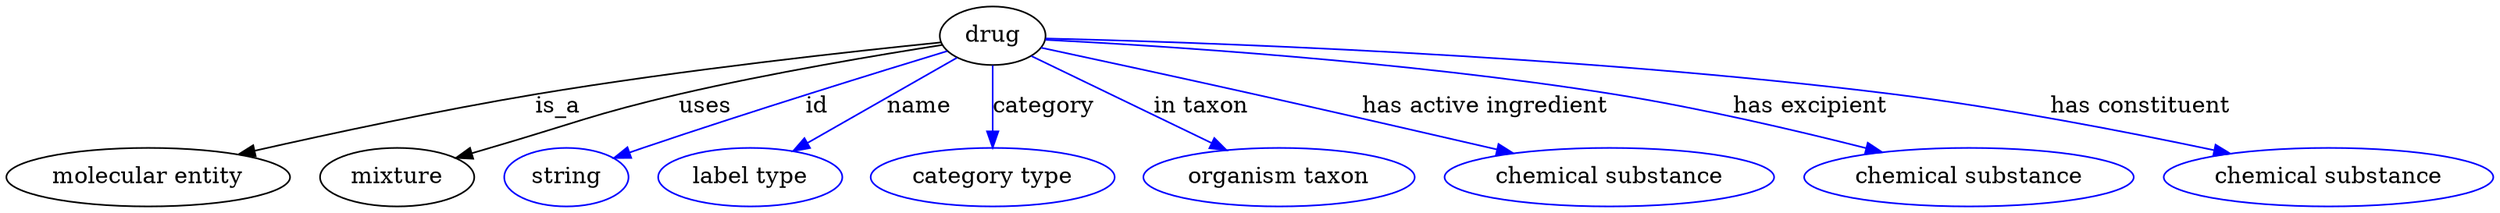 digraph {
	graph [bb="0,0,1235.2,123"];
	node [label="\N"];
	drug	 [height=0.5,
		label=drug,
		pos="496.89,105",
		width=0.75];
	"molecular entity"	 [height=0.5,
		pos="68.894,18",
		width=1.9137];
	drug -> "molecular entity"	 [label=is_a,
		lp="277.89,61.5",
		pos="e,115.4,31.34 470.18,101.67 427.15,96.124 339.92,84.083 266.89,69 218.66,59.038 164.55,44.894 125.1,34.028"];
	mixture	 [height=0.5,
		pos="193.89,18",
		width=1.0652];
	drug -> mixture	 [label=uses,
		lp="353.89,61.5",
		pos="e,223.4,29.556 470.94,99.699 440.01,93.215 386.87,81.543 341.89,69 296.41,56.313 285.4,51.783 240.89,36 238.32,35.087 235.67,34.128 \
233.01,33.149"];
	id	 [color=blue,
		height=0.5,
		label=string,
		pos="280.89,18",
		width=0.84854];
	drug -> id	 [color=blue,
		label=id,
		lp="408.39,61.5",
		pos="e,305.35,29.234 473.12,96.104 439.16,83.302 374.89,58.719 320.89,36 318.84,35.136 316.73,34.235 314.61,33.316",
		style=solid];
	name	 [color=blue,
		height=0.5,
		label="label type",
		pos="374.89,18",
		width=1.2638];
	drug -> name	 [color=blue,
		label=name,
		lp="459.39,61.5",
		pos="e,397.33,34.003 478.36,91.787 459.1,78.046 428.6,56.3 405.7,39.969",
		style=solid];
	category	 [color=blue,
		height=0.5,
		label="category type",
		pos="496.89,18",
		width=1.6249];
	drug -> category	 [color=blue,
		label=category,
		lp="520.39,61.5",
		pos="e,496.89,36.003 496.89,86.974 496.89,75.192 496.89,59.561 496.89,46.158",
		style=solid];
	"in taxon"	 [color=blue,
		height=0.5,
		label="organism taxon",
		pos="638.89,18",
		width=1.8234];
	drug -> "in taxon"	 [color=blue,
		label="in taxon",
		lp="599.39,61.5",
		pos="e,611.92,34.529 516.94,92.72 539.26,79.043 575.79,56.664 603.06,39.957",
		style=solid];
	"has active ingredient"	 [color=blue,
		height=0.5,
		label="chemical substance",
		pos="801.89,18",
		width=2.2026];
	drug -> "has active ingredient"	 [color=blue,
		label="has active ingredient",
		lp="731.39,61.5",
		pos="e,753,32.31 522.13,98.038 548.15,90.839 589.89,79.241 625.89,69 665.02,57.871 708.98,45.135 743.17,35.174",
		style=solid];
	"has excipient"	 [color=blue,
		height=0.5,
		label="chemical substance",
		pos="978.89,18",
		width=2.2026];
	drug -> "has excipient"	 [color=blue,
		label="has excipient",
		lp="890.89,61.5",
		pos="e,932.46,32.682 523.94,103.02 576.13,98.903 694.18,88.182 791.89,69 836.26,60.29 885.57,46.673 922.41,35.7",
		style=solid];
	"has constituent"	 [color=blue,
		height=0.5,
		label="chemical substance",
		pos="1155.9,18",
		width=2.2026];
	drug -> "has constituent"	 [color=blue,
		label="has constituent",
		lp="1046.9,61.5",
		pos="e,1104.5,31.823 523.97,104.07 592.46,101.44 778.08,92.538 930.89,69 986.83,60.383 1049.6,45.74 1094.6,34.348",
		style=solid];
}
